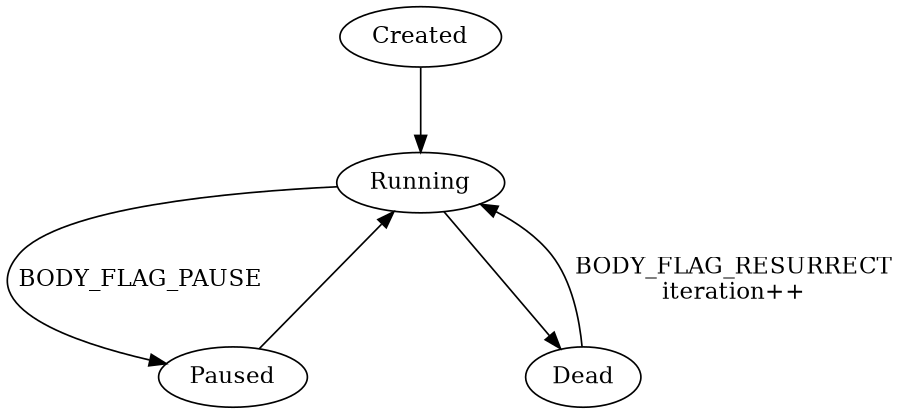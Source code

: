 digraph {
	graph [size="6!", ranksep="0.7", nodesep="1"];

	Created -> Running;
	Running -> Paused [label=BODY_FLAG_PAUSE];
	Paused -> Running;
	Running -> Dead;
	Dead -> Running [label="BODY_FLAG_RESURRECT\niteration++"];
}
